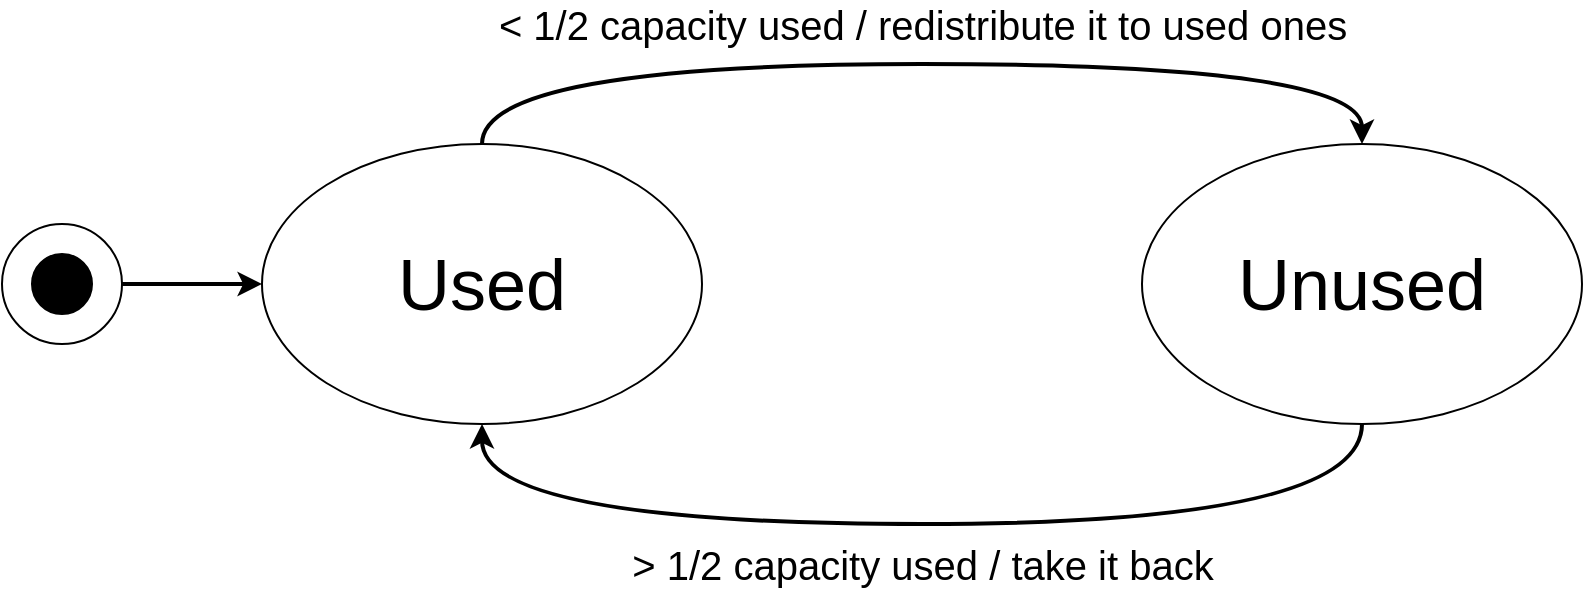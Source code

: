 <mxfile version="12.5.1" type="device"><diagram id="I1Wrpcjjy4mu95t1bh0i" name="Page-1"><mxGraphModel dx="1422" dy="784" grid="1" gridSize="10" guides="1" tooltips="1" connect="1" arrows="1" fold="1" page="1" pageScale="1" pageWidth="1169" pageHeight="827" math="0" shadow="0"><root><mxCell id="0"/><mxCell id="1" parent="0"/><mxCell id="97YDQ5FPBV6PZ8dvHmTO-1" value="&lt;font style=&quot;font-size: 36px&quot;&gt;Used&lt;/font&gt;" style="ellipse;whiteSpace=wrap;html=1;" vertex="1" parent="1"><mxGeometry x="140" y="280" width="220" height="140" as="geometry"/></mxCell><mxCell id="97YDQ5FPBV6PZ8dvHmTO-2" value="&lt;font style=&quot;font-size: 36px&quot;&gt;Unused&lt;/font&gt;" style="ellipse;whiteSpace=wrap;html=1;" vertex="1" parent="1"><mxGeometry x="580" y="280" width="220" height="140" as="geometry"/></mxCell><mxCell id="97YDQ5FPBV6PZ8dvHmTO-3" value="" style="endArrow=classic;html=1;edgeStyle=orthogonalEdgeStyle;curved=1;entryX=0.5;entryY=0;entryDx=0;entryDy=0;exitX=0.5;exitY=0;exitDx=0;exitDy=0;startArrow=none;startFill=0;endFill=1;fillColor=#d5e8d4;strokeColor=#000000;strokeWidth=2;" edge="1" parent="1" source="97YDQ5FPBV6PZ8dvHmTO-1" target="97YDQ5FPBV6PZ8dvHmTO-2"><mxGeometry width="50" height="50" relative="1" as="geometry"><mxPoint x="140" y="490" as="sourcePoint"/><mxPoint x="190" y="440" as="targetPoint"/><Array as="points"><mxPoint x="250" y="240"/><mxPoint x="690" y="240"/></Array></mxGeometry></mxCell><mxCell id="97YDQ5FPBV6PZ8dvHmTO-4" value="&lt;font style=&quot;font-size: 20px&quot;&gt;&amp;lt; 1/2 capacity used / redistribute it to used ones&lt;/font&gt;" style="text;html=1;align=center;verticalAlign=middle;resizable=0;points=[];autosize=1;" vertex="1" parent="1"><mxGeometry x="250" y="210" width="440" height="20" as="geometry"/></mxCell><mxCell id="97YDQ5FPBV6PZ8dvHmTO-5" value="" style="endArrow=none;html=1;edgeStyle=orthogonalEdgeStyle;curved=1;entryX=0.5;entryY=1;entryDx=0;entryDy=0;exitX=0.5;exitY=1;exitDx=0;exitDy=0;startArrow=classic;startFill=1;endFill=0;fillColor=#d5e8d4;strokeColor=#000000;strokeWidth=2;" edge="1" parent="1" source="97YDQ5FPBV6PZ8dvHmTO-1" target="97YDQ5FPBV6PZ8dvHmTO-2"><mxGeometry width="50" height="50" relative="1" as="geometry"><mxPoint x="260" y="540" as="sourcePoint"/><mxPoint x="700" y="540" as="targetPoint"/><Array as="points"><mxPoint x="250" y="470"/><mxPoint x="690" y="470"/></Array></mxGeometry></mxCell><mxCell id="97YDQ5FPBV6PZ8dvHmTO-6" value="&lt;font style=&quot;font-size: 20px&quot;&gt;&amp;gt; 1/2 capacity used / take it back&lt;/font&gt;" style="text;html=1;align=center;verticalAlign=middle;resizable=0;points=[];autosize=1;" vertex="1" parent="1"><mxGeometry x="315" y="480" width="310" height="20" as="geometry"/></mxCell><mxCell id="97YDQ5FPBV6PZ8dvHmTO-7" value="" style="ellipse;whiteSpace=wrap;html=1;aspect=fixed;" vertex="1" parent="1"><mxGeometry x="10" y="320" width="60" height="60" as="geometry"/></mxCell><mxCell id="97YDQ5FPBV6PZ8dvHmTO-8" value="" style="ellipse;whiteSpace=wrap;html=1;aspect=fixed;fillColor=#000000;" vertex="1" parent="1"><mxGeometry x="25" y="335" width="30" height="30" as="geometry"/></mxCell><mxCell id="97YDQ5FPBV6PZ8dvHmTO-9" value="" style="endArrow=classic;html=1;strokeColor=#000000;entryX=0;entryY=0.5;entryDx=0;entryDy=0;exitX=1;exitY=0.5;exitDx=0;exitDy=0;strokeWidth=2;" edge="1" parent="1" source="97YDQ5FPBV6PZ8dvHmTO-7" target="97YDQ5FPBV6PZ8dvHmTO-1"><mxGeometry width="50" height="50" relative="1" as="geometry"><mxPoint x="10" y="570" as="sourcePoint"/><mxPoint x="60" y="520" as="targetPoint"/></mxGeometry></mxCell></root></mxGraphModel></diagram></mxfile>